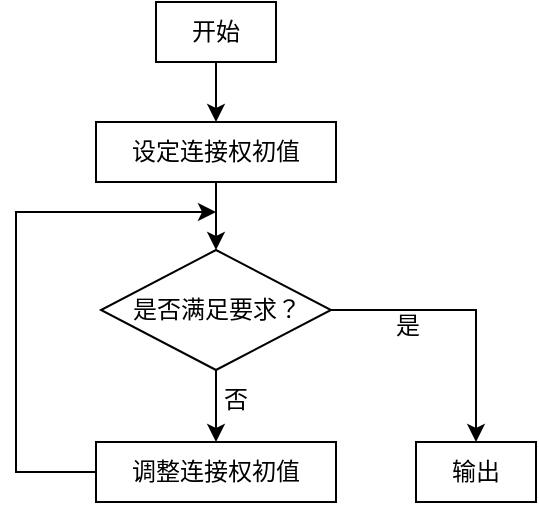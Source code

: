 <mxfile version="24.0.7" type="github">
  <diagram name="第 1 页" id="NoRNH7uwiVo1Yr44ymqn">
    <mxGraphModel dx="868" dy="481" grid="1" gridSize="10" guides="1" tooltips="1" connect="1" arrows="1" fold="1" page="1" pageScale="1" pageWidth="827" pageHeight="1169" math="0" shadow="0">
      <root>
        <mxCell id="0" />
        <mxCell id="1" parent="0" />
        <mxCell id="78NADJNt6n4GUf8spoT7-1" style="edgeStyle=orthogonalEdgeStyle;rounded=0;orthogonalLoop=1;jettySize=auto;html=1;exitX=0.5;exitY=1;exitDx=0;exitDy=0;entryX=0.5;entryY=0;entryDx=0;entryDy=0;" edge="1" parent="1" source="78NADJNt6n4GUf8spoT7-2" target="78NADJNt6n4GUf8spoT7-4">
          <mxGeometry relative="1" as="geometry" />
        </mxCell>
        <mxCell id="78NADJNt6n4GUf8spoT7-2" value="开始" style="rounded=0;whiteSpace=wrap;html=1;" vertex="1" parent="1">
          <mxGeometry x="350" y="380" width="60" height="30" as="geometry" />
        </mxCell>
        <mxCell id="78NADJNt6n4GUf8spoT7-13" value="" style="edgeStyle=orthogonalEdgeStyle;rounded=0;orthogonalLoop=1;jettySize=auto;html=1;" edge="1" parent="1" source="78NADJNt6n4GUf8spoT7-4" target="78NADJNt6n4GUf8spoT7-9">
          <mxGeometry relative="1" as="geometry" />
        </mxCell>
        <mxCell id="78NADJNt6n4GUf8spoT7-4" value="设定连接权初值" style="rounded=0;whiteSpace=wrap;html=1;" vertex="1" parent="1">
          <mxGeometry x="320" y="440" width="120" height="30" as="geometry" />
        </mxCell>
        <mxCell id="78NADJNt6n4GUf8spoT7-7" style="edgeStyle=orthogonalEdgeStyle;rounded=0;orthogonalLoop=1;jettySize=auto;html=1;exitX=1;exitY=0.5;exitDx=0;exitDy=0;" edge="1" parent="1" source="78NADJNt6n4GUf8spoT7-9" target="78NADJNt6n4GUf8spoT7-11">
          <mxGeometry relative="1" as="geometry" />
        </mxCell>
        <mxCell id="78NADJNt6n4GUf8spoT7-8" style="edgeStyle=orthogonalEdgeStyle;rounded=0;orthogonalLoop=1;jettySize=auto;html=1;exitX=0.5;exitY=1;exitDx=0;exitDy=0;entryX=0.5;entryY=0;entryDx=0;entryDy=0;" edge="1" parent="1" source="78NADJNt6n4GUf8spoT7-9" target="78NADJNt6n4GUf8spoT7-10">
          <mxGeometry relative="1" as="geometry" />
        </mxCell>
        <mxCell id="78NADJNt6n4GUf8spoT7-9" value="是否满足要求？" style="rhombus;whiteSpace=wrap;html=1;" vertex="1" parent="1">
          <mxGeometry x="322.5" y="504" width="115" height="60" as="geometry" />
        </mxCell>
        <mxCell id="78NADJNt6n4GUf8spoT7-10" value="调整连接权初值" style="rounded=0;whiteSpace=wrap;html=1;" vertex="1" parent="1">
          <mxGeometry x="320" y="600" width="120" height="30" as="geometry" />
        </mxCell>
        <mxCell id="78NADJNt6n4GUf8spoT7-11" value="输出" style="rounded=0;whiteSpace=wrap;html=1;" vertex="1" parent="1">
          <mxGeometry x="480" y="600" width="60" height="30" as="geometry" />
        </mxCell>
        <mxCell id="78NADJNt6n4GUf8spoT7-12" value="" style="endArrow=classic;html=1;rounded=0;exitX=0;exitY=0.5;exitDx=0;exitDy=0;" edge="1" parent="1" source="78NADJNt6n4GUf8spoT7-10">
          <mxGeometry width="50" height="50" relative="1" as="geometry">
            <mxPoint x="320" y="610" as="sourcePoint" />
            <mxPoint x="380" y="485" as="targetPoint" />
            <Array as="points">
              <mxPoint x="280" y="615" />
              <mxPoint x="280" y="555" />
              <mxPoint x="280" y="485" />
            </Array>
          </mxGeometry>
        </mxCell>
        <mxCell id="78NADJNt6n4GUf8spoT7-14" value="否" style="text;html=1;align=center;verticalAlign=middle;whiteSpace=wrap;rounded=0;" vertex="1" parent="1">
          <mxGeometry x="360" y="564" width="60" height="30" as="geometry" />
        </mxCell>
        <mxCell id="78NADJNt6n4GUf8spoT7-15" value="是" style="text;html=1;align=center;verticalAlign=middle;whiteSpace=wrap;rounded=0;" vertex="1" parent="1">
          <mxGeometry x="445.5" y="527" width="60" height="30" as="geometry" />
        </mxCell>
      </root>
    </mxGraphModel>
  </diagram>
</mxfile>
